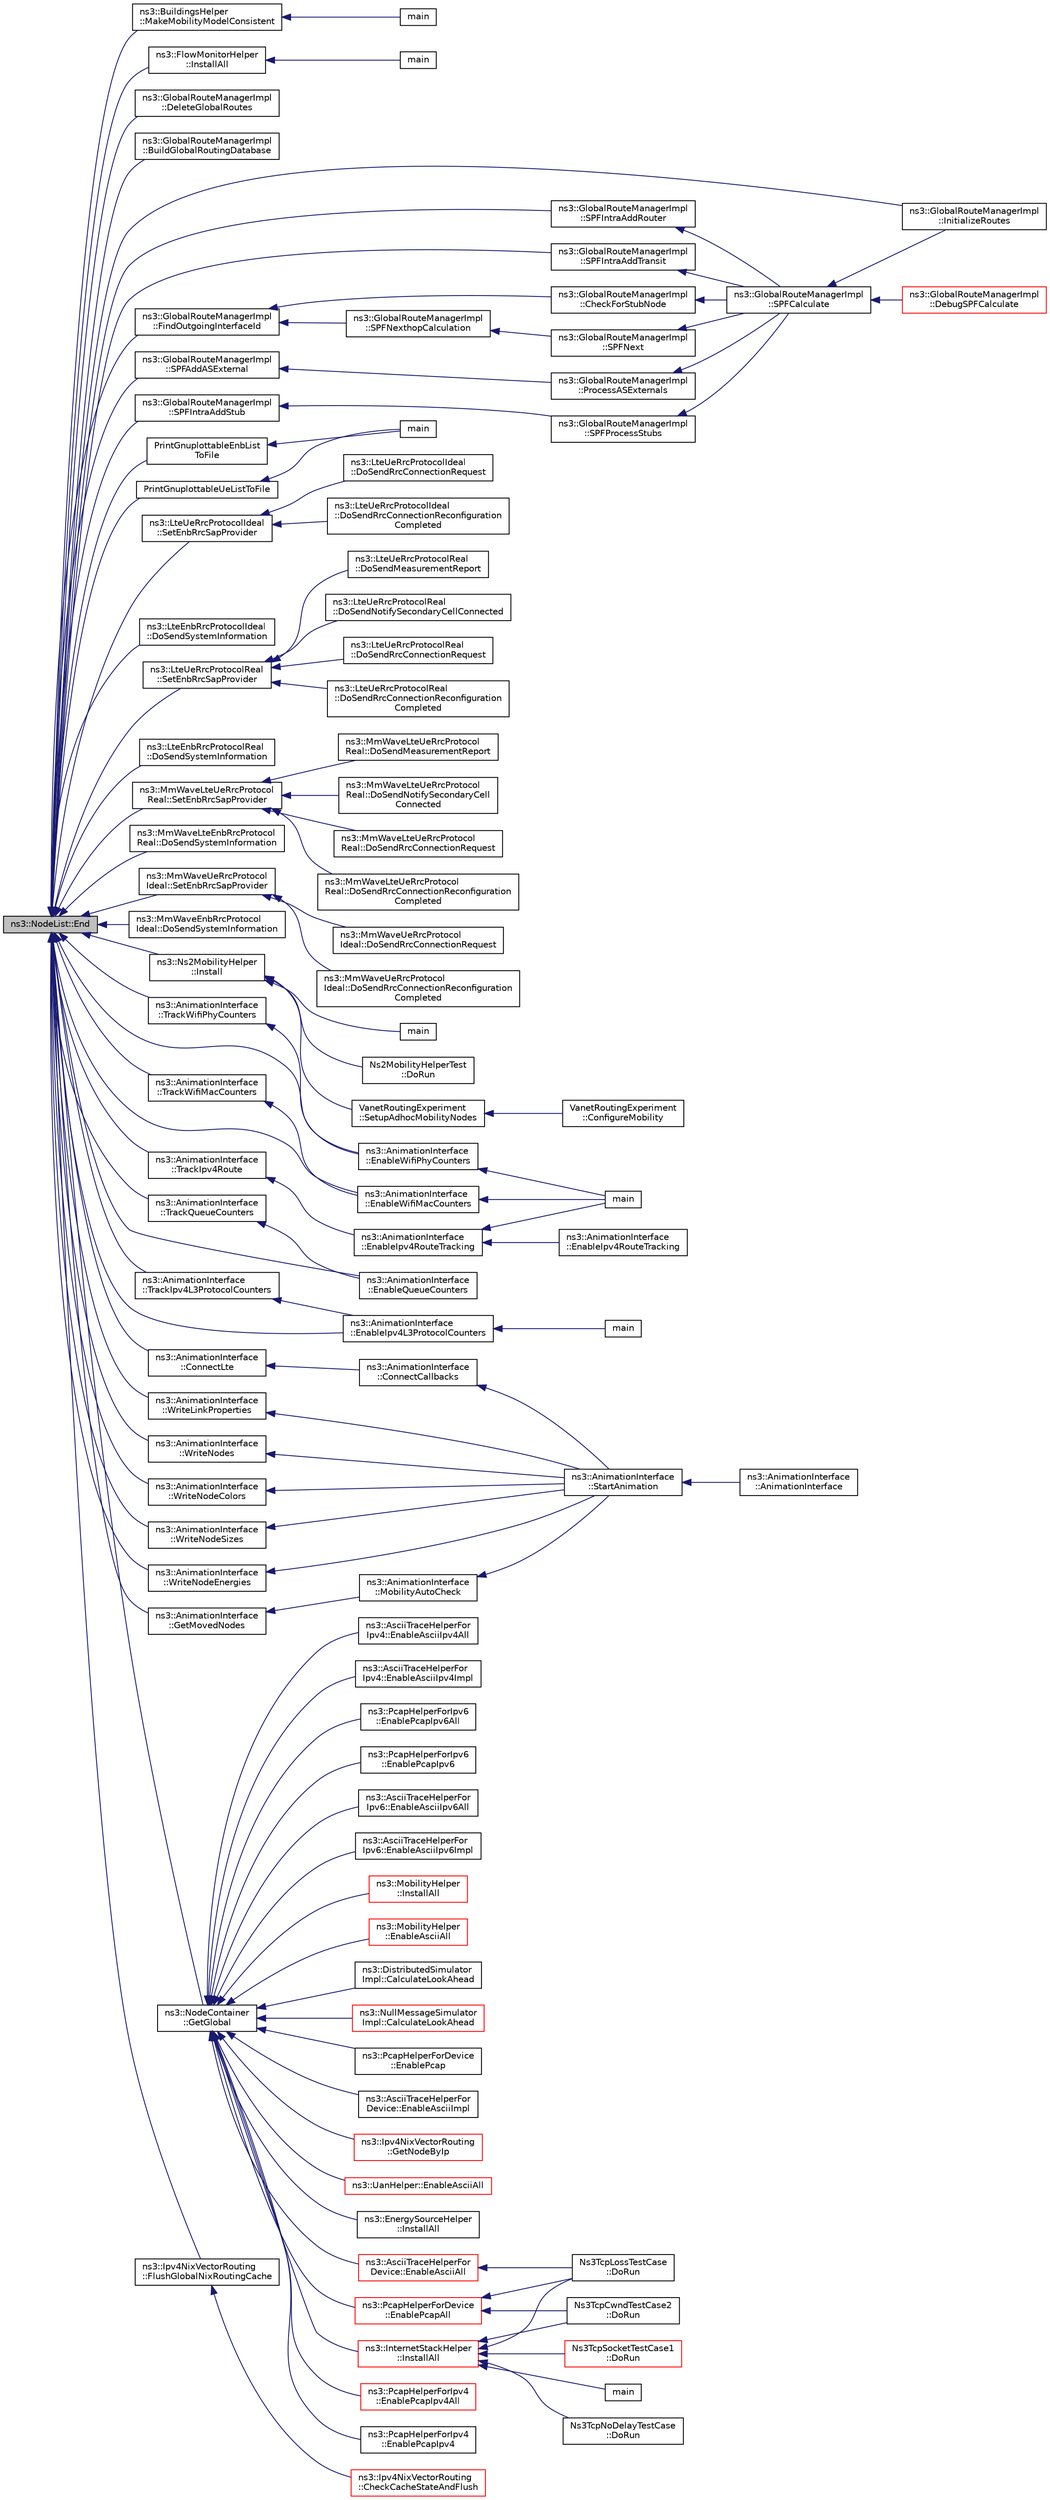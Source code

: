 digraph "ns3::NodeList::End"
{
  edge [fontname="Helvetica",fontsize="10",labelfontname="Helvetica",labelfontsize="10"];
  node [fontname="Helvetica",fontsize="10",shape=record];
  rankdir="LR";
  Node1 [label="ns3::NodeList::End",height=0.2,width=0.4,color="black", fillcolor="grey75", style="filled", fontcolor="black"];
  Node1 -> Node2 [dir="back",color="midnightblue",fontsize="10",style="solid"];
  Node2 [label="ns3::BuildingsHelper\l::MakeMobilityModelConsistent",height=0.2,width=0.4,color="black", fillcolor="white", style="filled",URL="$d6/d04/classns3_1_1BuildingsHelper.html#a1ba0e6a41145c830b79105bef420b883"];
  Node2 -> Node3 [dir="back",color="midnightblue",fontsize="10",style="solid"];
  Node3 [label="main",height=0.2,width=0.4,color="black", fillcolor="white", style="filled",URL="$d4/da7/lena-profiling_8cc.html#a0ddf1224851353fc92bfbff6f499fa97"];
  Node1 -> Node4 [dir="back",color="midnightblue",fontsize="10",style="solid"];
  Node4 [label="ns3::FlowMonitorHelper\l::InstallAll",height=0.2,width=0.4,color="black", fillcolor="white", style="filled",URL="$d5/d2d/classns3_1_1FlowMonitorHelper.html#a722b383a10c5a959576f3bfee8d4374f",tooltip="Enable flow monitoring on all nodes. "];
  Node4 -> Node5 [dir="back",color="midnightblue",fontsize="10",style="solid"];
  Node5 [label="main",height=0.2,width=0.4,color="black", fillcolor="white", style="filled",URL="$d3/d7b/adaptive-red-tests_8cc.html#a0ddf1224851353fc92bfbff6f499fa97"];
  Node1 -> Node6 [dir="back",color="midnightblue",fontsize="10",style="solid"];
  Node6 [label="ns3::GlobalRouteManagerImpl\l::DeleteGlobalRoutes",height=0.2,width=0.4,color="black", fillcolor="white", style="filled",URL="$d5/dab/classns3_1_1GlobalRouteManagerImpl.html#a74aa2a4b5dc2015b6424cb307fcc2d1a",tooltip="Delete all static routes on all nodes that have a GlobalRouterInterface. "];
  Node1 -> Node7 [dir="back",color="midnightblue",fontsize="10",style="solid"];
  Node7 [label="ns3::GlobalRouteManagerImpl\l::BuildGlobalRoutingDatabase",height=0.2,width=0.4,color="black", fillcolor="white", style="filled",URL="$d5/dab/classns3_1_1GlobalRouteManagerImpl.html#a4354ed5c5b4b26f9593991e9254a1370",tooltip="Build the routing database by gathering Link State Advertisements from each node exporting a GlobalRo..."];
  Node1 -> Node8 [dir="back",color="midnightblue",fontsize="10",style="solid"];
  Node8 [label="ns3::GlobalRouteManagerImpl\l::InitializeRoutes",height=0.2,width=0.4,color="black", fillcolor="white", style="filled",URL="$d5/dab/classns3_1_1GlobalRouteManagerImpl.html#a25f57b2c41927c1a3f0bbba596accb6b",tooltip="Compute routes using a Dijkstra SPF computation and populate per-node forwarding tables. "];
  Node1 -> Node9 [dir="back",color="midnightblue",fontsize="10",style="solid"];
  Node9 [label="ns3::GlobalRouteManagerImpl\l::SPFAddASExternal",height=0.2,width=0.4,color="black", fillcolor="white", style="filled",URL="$d5/dab/classns3_1_1GlobalRouteManagerImpl.html#a0ccd93a5b90948571d2b762d4219c65d",tooltip="Add an external route to the routing tables. "];
  Node9 -> Node10 [dir="back",color="midnightblue",fontsize="10",style="solid"];
  Node10 [label="ns3::GlobalRouteManagerImpl\l::ProcessASExternals",height=0.2,width=0.4,color="black", fillcolor="white", style="filled",URL="$d5/dab/classns3_1_1GlobalRouteManagerImpl.html#a1b3aa701b33156b04d351f33e3ebdcb4",tooltip="Process Autonomous Systems (AS) External LSA. "];
  Node10 -> Node11 [dir="back",color="midnightblue",fontsize="10",style="solid"];
  Node11 [label="ns3::GlobalRouteManagerImpl\l::SPFCalculate",height=0.2,width=0.4,color="black", fillcolor="white", style="filled",URL="$d5/dab/classns3_1_1GlobalRouteManagerImpl.html#a03cdea3013a73c90ae8d67946b237c45",tooltip="Calculate the shortest path first (SPF) tree. "];
  Node11 -> Node8 [dir="back",color="midnightblue",fontsize="10",style="solid"];
  Node11 -> Node12 [dir="back",color="midnightblue",fontsize="10",style="solid"];
  Node12 [label="ns3::GlobalRouteManagerImpl\l::DebugSPFCalculate",height=0.2,width=0.4,color="red", fillcolor="white", style="filled",URL="$d5/dab/classns3_1_1GlobalRouteManagerImpl.html#aaa692001ef22911e3483583b0de78909",tooltip="Debugging routine; call the core SPF from the unit tests. "];
  Node1 -> Node13 [dir="back",color="midnightblue",fontsize="10",style="solid"];
  Node13 [label="ns3::GlobalRouteManagerImpl\l::SPFIntraAddStub",height=0.2,width=0.4,color="black", fillcolor="white", style="filled",URL="$d5/dab/classns3_1_1GlobalRouteManagerImpl.html#ac939f5c304a02470c566b99699db402c",tooltip="Add a stub to the routing tables. "];
  Node13 -> Node14 [dir="back",color="midnightblue",fontsize="10",style="solid"];
  Node14 [label="ns3::GlobalRouteManagerImpl\l::SPFProcessStubs",height=0.2,width=0.4,color="black", fillcolor="white", style="filled",URL="$d5/dab/classns3_1_1GlobalRouteManagerImpl.html#a3d43e1ea8faefbbb7139b2ede6315cbb",tooltip="Process Stub nodes. "];
  Node14 -> Node11 [dir="back",color="midnightblue",fontsize="10",style="solid"];
  Node1 -> Node15 [dir="back",color="midnightblue",fontsize="10",style="solid"];
  Node15 [label="ns3::GlobalRouteManagerImpl\l::FindOutgoingInterfaceId",height=0.2,width=0.4,color="black", fillcolor="white", style="filled",URL="$d5/dab/classns3_1_1GlobalRouteManagerImpl.html#a55b3c7bf042d95de52cf56cc6699dc9a",tooltip="Return the interface number corresponding to a given IP address and mask. "];
  Node15 -> Node16 [dir="back",color="midnightblue",fontsize="10",style="solid"];
  Node16 [label="ns3::GlobalRouteManagerImpl\l::SPFNexthopCalculation",height=0.2,width=0.4,color="black", fillcolor="white", style="filled",URL="$d5/dab/classns3_1_1GlobalRouteManagerImpl.html#ab082a78c423009f77c9cfe9018d40021",tooltip="Calculate nexthop from root through V (parent) to vertex W (destination) with given distance from roo..."];
  Node16 -> Node17 [dir="back",color="midnightblue",fontsize="10",style="solid"];
  Node17 [label="ns3::GlobalRouteManagerImpl\l::SPFNext",height=0.2,width=0.4,color="black", fillcolor="white", style="filled",URL="$d5/dab/classns3_1_1GlobalRouteManagerImpl.html#aaa3d86729d6cfb61708d1c7083423da6",tooltip="Examine the links in v&#39;s LSA and update the list of candidates with any vertices not already on the l..."];
  Node17 -> Node11 [dir="back",color="midnightblue",fontsize="10",style="solid"];
  Node15 -> Node18 [dir="back",color="midnightblue",fontsize="10",style="solid"];
  Node18 [label="ns3::GlobalRouteManagerImpl\l::CheckForStubNode",height=0.2,width=0.4,color="black", fillcolor="white", style="filled",URL="$d5/dab/classns3_1_1GlobalRouteManagerImpl.html#a84085f1fc0b4d7c9d18bf0145df3e01c",tooltip="Test if a node is a stub, from an OSPF sense. "];
  Node18 -> Node11 [dir="back",color="midnightblue",fontsize="10",style="solid"];
  Node1 -> Node19 [dir="back",color="midnightblue",fontsize="10",style="solid"];
  Node19 [label="ns3::GlobalRouteManagerImpl\l::SPFIntraAddRouter",height=0.2,width=0.4,color="black", fillcolor="white", style="filled",URL="$d5/dab/classns3_1_1GlobalRouteManagerImpl.html#adc0725b441a01d02bc4db842771a36d5",tooltip="Add a host route to the routing tables. "];
  Node19 -> Node11 [dir="back",color="midnightblue",fontsize="10",style="solid"];
  Node1 -> Node20 [dir="back",color="midnightblue",fontsize="10",style="solid"];
  Node20 [label="ns3::GlobalRouteManagerImpl\l::SPFIntraAddTransit",height=0.2,width=0.4,color="black", fillcolor="white", style="filled",URL="$d5/dab/classns3_1_1GlobalRouteManagerImpl.html#aaafd698f94e453e3fe41f08bd62867be",tooltip="Add a transit to the routing tables. "];
  Node20 -> Node11 [dir="back",color="midnightblue",fontsize="10",style="solid"];
  Node1 -> Node21 [dir="back",color="midnightblue",fontsize="10",style="solid"];
  Node21 [label="PrintGnuplottableUeListToFile",height=0.2,width=0.4,color="black", fillcolor="white", style="filled",URL="$d9/d7b/lena-distributed-ffr_8cc.html#ad818a3dd4c090b8ecaba926e5272c409"];
  Node21 -> Node22 [dir="back",color="midnightblue",fontsize="10",style="solid"];
  Node22 [label="main",height=0.2,width=0.4,color="black", fillcolor="white", style="filled",URL="$d9/d7b/lena-distributed-ffr_8cc.html#a0ddf1224851353fc92bfbff6f499fa97"];
  Node1 -> Node23 [dir="back",color="midnightblue",fontsize="10",style="solid"];
  Node23 [label="PrintGnuplottableEnbList\lToFile",height=0.2,width=0.4,color="black", fillcolor="white", style="filled",URL="$d9/d7b/lena-distributed-ffr_8cc.html#a7e3aa5272ba032faa7717e0f3ba2f73d"];
  Node23 -> Node22 [dir="back",color="midnightblue",fontsize="10",style="solid"];
  Node1 -> Node24 [dir="back",color="midnightblue",fontsize="10",style="solid"];
  Node24 [label="ns3::LteUeRrcProtocolIdeal\l::SetEnbRrcSapProvider",height=0.2,width=0.4,color="black", fillcolor="white", style="filled",URL="$de/dc6/classns3_1_1LteUeRrcProtocolIdeal.html#a86373f892a016ce3ea48859450e5bdd9"];
  Node24 -> Node25 [dir="back",color="midnightblue",fontsize="10",style="solid"];
  Node25 [label="ns3::LteUeRrcProtocolIdeal\l::DoSendRrcConnectionRequest",height=0.2,width=0.4,color="black", fillcolor="white", style="filled",URL="$de/dc6/classns3_1_1LteUeRrcProtocolIdeal.html#aba69a27c58dff7088f0b9e84da9c830c"];
  Node24 -> Node26 [dir="back",color="midnightblue",fontsize="10",style="solid"];
  Node26 [label="ns3::LteUeRrcProtocolIdeal\l::DoSendRrcConnectionReconfiguration\lCompleted",height=0.2,width=0.4,color="black", fillcolor="white", style="filled",URL="$de/dc6/classns3_1_1LteUeRrcProtocolIdeal.html#a7a67d7e0ca99d8085900dd73cbc694b6"];
  Node1 -> Node27 [dir="back",color="midnightblue",fontsize="10",style="solid"];
  Node27 [label="ns3::LteEnbRrcProtocolIdeal\l::DoSendSystemInformation",height=0.2,width=0.4,color="black", fillcolor="white", style="filled",URL="$d4/d63/classns3_1_1LteEnbRrcProtocolIdeal.html#ae0152051aabf49a2f42ba5c5a651a2a5"];
  Node1 -> Node28 [dir="back",color="midnightblue",fontsize="10",style="solid"];
  Node28 [label="ns3::LteUeRrcProtocolReal\l::SetEnbRrcSapProvider",height=0.2,width=0.4,color="black", fillcolor="white", style="filled",URL="$df/d48/classns3_1_1LteUeRrcProtocolReal.html#a332253a9f192cd34ed5e8840ce84e474"];
  Node28 -> Node29 [dir="back",color="midnightblue",fontsize="10",style="solid"];
  Node29 [label="ns3::LteUeRrcProtocolReal\l::DoSendRrcConnectionRequest",height=0.2,width=0.4,color="black", fillcolor="white", style="filled",URL="$df/d48/classns3_1_1LteUeRrcProtocolReal.html#af1f7ba46dc2b2a1e13dcde81ec7afea4"];
  Node28 -> Node30 [dir="back",color="midnightblue",fontsize="10",style="solid"];
  Node30 [label="ns3::LteUeRrcProtocolReal\l::DoSendRrcConnectionReconfiguration\lCompleted",height=0.2,width=0.4,color="black", fillcolor="white", style="filled",URL="$df/d48/classns3_1_1LteUeRrcProtocolReal.html#a3f28203afd2430174ef52e0a37708ff1"];
  Node28 -> Node31 [dir="back",color="midnightblue",fontsize="10",style="solid"];
  Node31 [label="ns3::LteUeRrcProtocolReal\l::DoSendMeasurementReport",height=0.2,width=0.4,color="black", fillcolor="white", style="filled",URL="$df/d48/classns3_1_1LteUeRrcProtocolReal.html#ac41ee20df1ad7487e5567e42af85a240"];
  Node28 -> Node32 [dir="back",color="midnightblue",fontsize="10",style="solid"];
  Node32 [label="ns3::LteUeRrcProtocolReal\l::DoSendNotifySecondaryCellConnected",height=0.2,width=0.4,color="black", fillcolor="white", style="filled",URL="$df/d48/classns3_1_1LteUeRrcProtocolReal.html#a6df09b8827c5d8e456f46b5ad8e052f0"];
  Node1 -> Node33 [dir="back",color="midnightblue",fontsize="10",style="solid"];
  Node33 [label="ns3::LteEnbRrcProtocolReal\l::DoSendSystemInformation",height=0.2,width=0.4,color="black", fillcolor="white", style="filled",URL="$d0/d88/classns3_1_1LteEnbRrcProtocolReal.html#a7e03d04b3442cee4c3debfbb3f8b6e74"];
  Node1 -> Node34 [dir="back",color="midnightblue",fontsize="10",style="solid"];
  Node34 [label="ns3::MmWaveLteUeRrcProtocol\lReal::SetEnbRrcSapProvider",height=0.2,width=0.4,color="black", fillcolor="white", style="filled",URL="$df/d69/classns3_1_1MmWaveLteUeRrcProtocolReal.html#adbb0955b254fae63826a9f90c8dc2113"];
  Node34 -> Node35 [dir="back",color="midnightblue",fontsize="10",style="solid"];
  Node35 [label="ns3::MmWaveLteUeRrcProtocol\lReal::DoSendRrcConnectionRequest",height=0.2,width=0.4,color="black", fillcolor="white", style="filled",URL="$df/d69/classns3_1_1MmWaveLteUeRrcProtocolReal.html#a02fda6186d43188464181236922ab8c8"];
  Node34 -> Node36 [dir="back",color="midnightblue",fontsize="10",style="solid"];
  Node36 [label="ns3::MmWaveLteUeRrcProtocol\lReal::DoSendRrcConnectionReconfiguration\lCompleted",height=0.2,width=0.4,color="black", fillcolor="white", style="filled",URL="$df/d69/classns3_1_1MmWaveLteUeRrcProtocolReal.html#aea3f08380821000ed2c5d6f94482bdd6"];
  Node34 -> Node37 [dir="back",color="midnightblue",fontsize="10",style="solid"];
  Node37 [label="ns3::MmWaveLteUeRrcProtocol\lReal::DoSendMeasurementReport",height=0.2,width=0.4,color="black", fillcolor="white", style="filled",URL="$df/d69/classns3_1_1MmWaveLteUeRrcProtocolReal.html#a6b106b803fabfb284ec0b20c01be0a40"];
  Node34 -> Node38 [dir="back",color="midnightblue",fontsize="10",style="solid"];
  Node38 [label="ns3::MmWaveLteUeRrcProtocol\lReal::DoSendNotifySecondaryCell\lConnected",height=0.2,width=0.4,color="black", fillcolor="white", style="filled",URL="$df/d69/classns3_1_1MmWaveLteUeRrcProtocolReal.html#a3867751da392f836f7deea034af22f2e"];
  Node1 -> Node39 [dir="back",color="midnightblue",fontsize="10",style="solid"];
  Node39 [label="ns3::MmWaveLteEnbRrcProtocol\lReal::DoSendSystemInformation",height=0.2,width=0.4,color="black", fillcolor="white", style="filled",URL="$dd/dda/classns3_1_1MmWaveLteEnbRrcProtocolReal.html#a9ab6593e094fbacc948e933c1ae5d20a"];
  Node1 -> Node40 [dir="back",color="midnightblue",fontsize="10",style="solid"];
  Node40 [label="ns3::MmWaveUeRrcProtocol\lIdeal::SetEnbRrcSapProvider",height=0.2,width=0.4,color="black", fillcolor="white", style="filled",URL="$d3/d0f/classns3_1_1MmWaveUeRrcProtocolIdeal.html#adff64b34a950c009747c19c5510700bf"];
  Node40 -> Node41 [dir="back",color="midnightblue",fontsize="10",style="solid"];
  Node41 [label="ns3::MmWaveUeRrcProtocol\lIdeal::DoSendRrcConnectionRequest",height=0.2,width=0.4,color="black", fillcolor="white", style="filled",URL="$d3/d0f/classns3_1_1MmWaveUeRrcProtocolIdeal.html#a7f1b53061ddb2454a8172475e45f8202"];
  Node40 -> Node42 [dir="back",color="midnightblue",fontsize="10",style="solid"];
  Node42 [label="ns3::MmWaveUeRrcProtocol\lIdeal::DoSendRrcConnectionReconfiguration\lCompleted",height=0.2,width=0.4,color="black", fillcolor="white", style="filled",URL="$d3/d0f/classns3_1_1MmWaveUeRrcProtocolIdeal.html#a9ff38cf3a78824451cf43223fa994f37"];
  Node1 -> Node43 [dir="back",color="midnightblue",fontsize="10",style="solid"];
  Node43 [label="ns3::MmWaveEnbRrcProtocol\lIdeal::DoSendSystemInformation",height=0.2,width=0.4,color="black", fillcolor="white", style="filled",URL="$d1/d90/classns3_1_1MmWaveEnbRrcProtocolIdeal.html#ace31b251b4e6641dad8e995e2b38e3fe"];
  Node1 -> Node44 [dir="back",color="midnightblue",fontsize="10",style="solid"];
  Node44 [label="ns3::Ns2MobilityHelper\l::Install",height=0.2,width=0.4,color="black", fillcolor="white", style="filled",URL="$d1/d5b/classns3_1_1Ns2MobilityHelper.html#ae54f17492e3efd54ff7501566fc6e9cf"];
  Node44 -> Node45 [dir="back",color="midnightblue",fontsize="10",style="solid"];
  Node45 [label="main",height=0.2,width=0.4,color="black", fillcolor="white", style="filled",URL="$da/d4c/ns2-mobility-trace_8cc.html#a0ddf1224851353fc92bfbff6f499fa97"];
  Node44 -> Node46 [dir="back",color="midnightblue",fontsize="10",style="solid"];
  Node46 [label="Ns2MobilityHelperTest\l::DoRun",height=0.2,width=0.4,color="black", fillcolor="white", style="filled",URL="$d8/da7/classNs2MobilityHelperTest.html#aa79cdb96d0a0882645114e6a088e8d60",tooltip="Go. "];
  Node44 -> Node47 [dir="back",color="midnightblue",fontsize="10",style="solid"];
  Node47 [label="VanetRoutingExperiment\l::SetupAdhocMobilityNodes",height=0.2,width=0.4,color="black", fillcolor="white", style="filled",URL="$d7/d1b/classVanetRoutingExperiment.html#acf2df13ed0e08bde0c167bf12cd63bd9",tooltip="Set up the adhoc mobility nodes. "];
  Node47 -> Node48 [dir="back",color="midnightblue",fontsize="10",style="solid"];
  Node48 [label="VanetRoutingExperiment\l::ConfigureMobility",height=0.2,width=0.4,color="black", fillcolor="white", style="filled",URL="$d7/d1b/classVanetRoutingExperiment.html#a394091f55f6b83df2a1afdff23d1f3da",tooltip="Configure mobility. "];
  Node1 -> Node49 [dir="back",color="midnightblue",fontsize="10",style="solid"];
  Node49 [label="ns3::AnimationInterface\l::EnableWifiPhyCounters",height=0.2,width=0.4,color="black", fillcolor="white", style="filled",URL="$d6/d1a/classns3_1_1AnimationInterface.html#a9e0e3d4c754d00f9f2030a35a664ee26",tooltip="Enable tracking of Wifi Phy Counters such as TxDrop, RxDrop. "];
  Node49 -> Node50 [dir="back",color="midnightblue",fontsize="10",style="solid"];
  Node50 [label="main",height=0.2,width=0.4,color="black", fillcolor="white", style="filled",URL="$d9/d2d/wireless-animation_8cc.html#a0ddf1224851353fc92bfbff6f499fa97"];
  Node1 -> Node51 [dir="back",color="midnightblue",fontsize="10",style="solid"];
  Node51 [label="ns3::AnimationInterface\l::EnableWifiMacCounters",height=0.2,width=0.4,color="black", fillcolor="white", style="filled",URL="$d6/d1a/classns3_1_1AnimationInterface.html#aa3c65722df896f7ebd0543bbe8d8be4b",tooltip="Enable tracking of Wifi Mac Counters such as Tx, TxDrop, Rx, RxDrop. "];
  Node51 -> Node50 [dir="back",color="midnightblue",fontsize="10",style="solid"];
  Node1 -> Node52 [dir="back",color="midnightblue",fontsize="10",style="solid"];
  Node52 [label="ns3::AnimationInterface\l::EnableQueueCounters",height=0.2,width=0.4,color="black", fillcolor="white", style="filled",URL="$d6/d1a/classns3_1_1AnimationInterface.html#ae521d5b7b73a3dbc990d8660a2f978a9",tooltip="Enable tracking of Queue Counters such as Enqueue, Dequeue, Queue Drops. "];
  Node1 -> Node53 [dir="back",color="midnightblue",fontsize="10",style="solid"];
  Node53 [label="ns3::AnimationInterface\l::EnableIpv4L3ProtocolCounters",height=0.2,width=0.4,color="black", fillcolor="white", style="filled",URL="$d6/d1a/classns3_1_1AnimationInterface.html#a4c348971ef3ec69828cf81ecb6dea2c4",tooltip="Enable tracking of Ipv4 L3 Protocol Counters such as Tx, Rx, Drop. "];
  Node53 -> Node54 [dir="back",color="midnightblue",fontsize="10",style="solid"];
  Node54 [label="main",height=0.2,width=0.4,color="black", fillcolor="white", style="filled",URL="$d1/d2d/dumbbell-animation_8cc.html#a0ddf1224851353fc92bfbff6f499fa97"];
  Node1 -> Node55 [dir="back",color="midnightblue",fontsize="10",style="solid"];
  Node55 [label="ns3::AnimationInterface\l::GetMovedNodes",height=0.2,width=0.4,color="black", fillcolor="white", style="filled",URL="$d6/d1a/classns3_1_1AnimationInterface.html#a8300c09c59cb4030840a9b1dc683cdc3"];
  Node55 -> Node56 [dir="back",color="midnightblue",fontsize="10",style="solid"];
  Node56 [label="ns3::AnimationInterface\l::MobilityAutoCheck",height=0.2,width=0.4,color="black", fillcolor="white", style="filled",URL="$d6/d1a/classns3_1_1AnimationInterface.html#a23e31bf019017e94d49dd139718e93f4",tooltip="Mobility auto check function. "];
  Node56 -> Node57 [dir="back",color="midnightblue",fontsize="10",style="solid"];
  Node57 [label="ns3::AnimationInterface\l::StartAnimation",height=0.2,width=0.4,color="black", fillcolor="white", style="filled",URL="$d6/d1a/classns3_1_1AnimationInterface.html#aed28bace6b97494e11179766449bb442"];
  Node57 -> Node58 [dir="back",color="midnightblue",fontsize="10",style="solid"];
  Node58 [label="ns3::AnimationInterface\l::AnimationInterface",height=0.2,width=0.4,color="black", fillcolor="white", style="filled",URL="$d6/d1a/classns3_1_1AnimationInterface.html#a88af7da6eb605ec7e9d8cb3fcc8a6466",tooltip="Constructor. "];
  Node1 -> Node59 [dir="back",color="midnightblue",fontsize="10",style="solid"];
  Node59 [label="ns3::AnimationInterface\l::ConnectLte",height=0.2,width=0.4,color="black", fillcolor="white", style="filled",URL="$d6/d1a/classns3_1_1AnimationInterface.html#a921e35bb00b2d0032dde4147bd2a200e",tooltip="Connect LTE function. "];
  Node59 -> Node60 [dir="back",color="midnightblue",fontsize="10",style="solid"];
  Node60 [label="ns3::AnimationInterface\l::ConnectCallbacks",height=0.2,width=0.4,color="black", fillcolor="white", style="filled",URL="$d6/d1a/classns3_1_1AnimationInterface.html#a3475aa338984f2024403caa04c146027",tooltip="Connect callbacks function. "];
  Node60 -> Node57 [dir="back",color="midnightblue",fontsize="10",style="solid"];
  Node1 -> Node61 [dir="back",color="midnightblue",fontsize="10",style="solid"];
  Node61 [label="ns3::AnimationInterface\l::WriteLinkProperties",height=0.2,width=0.4,color="black", fillcolor="white", style="filled",URL="$d6/d1a/classns3_1_1AnimationInterface.html#a458296bfceb6bd8b53b4c9bf38b5fdc7",tooltip="Write link properties function. "];
  Node61 -> Node57 [dir="back",color="midnightblue",fontsize="10",style="solid"];
  Node1 -> Node62 [dir="back",color="midnightblue",fontsize="10",style="solid"];
  Node62 [label="ns3::AnimationInterface\l::WriteNodes",height=0.2,width=0.4,color="black", fillcolor="white", style="filled",URL="$d6/d1a/classns3_1_1AnimationInterface.html#abf98081f1a5ff14401187b5e135aa6a9",tooltip="Write nodes function. "];
  Node62 -> Node57 [dir="back",color="midnightblue",fontsize="10",style="solid"];
  Node1 -> Node63 [dir="back",color="midnightblue",fontsize="10",style="solid"];
  Node63 [label="ns3::AnimationInterface\l::WriteNodeColors",height=0.2,width=0.4,color="black", fillcolor="white", style="filled",URL="$d6/d1a/classns3_1_1AnimationInterface.html#ac5c5f326ca346e340a0a3e9ec50d94ee",tooltip="Write node colors function. "];
  Node63 -> Node57 [dir="back",color="midnightblue",fontsize="10",style="solid"];
  Node1 -> Node64 [dir="back",color="midnightblue",fontsize="10",style="solid"];
  Node64 [label="ns3::AnimationInterface\l::WriteNodeSizes",height=0.2,width=0.4,color="black", fillcolor="white", style="filled",URL="$d6/d1a/classns3_1_1AnimationInterface.html#a085198bcb57441ab8d46790e5dccf2e3",tooltip="Write node sizes function. "];
  Node64 -> Node57 [dir="back",color="midnightblue",fontsize="10",style="solid"];
  Node1 -> Node65 [dir="back",color="midnightblue",fontsize="10",style="solid"];
  Node65 [label="ns3::AnimationInterface\l::WriteNodeEnergies",height=0.2,width=0.4,color="black", fillcolor="white", style="filled",URL="$d6/d1a/classns3_1_1AnimationInterface.html#a8a7475d05d49943291911223cc4d4276",tooltip="Write node energies function. "];
  Node65 -> Node57 [dir="back",color="midnightblue",fontsize="10",style="solid"];
  Node1 -> Node66 [dir="back",color="midnightblue",fontsize="10",style="solid"];
  Node66 [label="ns3::AnimationInterface\l::TrackQueueCounters",height=0.2,width=0.4,color="black", fillcolor="white", style="filled",URL="$d6/d1a/classns3_1_1AnimationInterface.html#a0a01b75b4ad3aa055bf877a4c0cf8262",tooltip="Track queue counters function. "];
  Node66 -> Node52 [dir="back",color="midnightblue",fontsize="10",style="solid"];
  Node1 -> Node67 [dir="back",color="midnightblue",fontsize="10",style="solid"];
  Node67 [label="ns3::AnimationInterface\l::TrackWifiMacCounters",height=0.2,width=0.4,color="black", fillcolor="white", style="filled",URL="$d6/d1a/classns3_1_1AnimationInterface.html#ad9f148d5ae0c5e95fdafe3f853f7d585",tooltip="Track wifi MAC counters function. "];
  Node67 -> Node51 [dir="back",color="midnightblue",fontsize="10",style="solid"];
  Node1 -> Node68 [dir="back",color="midnightblue",fontsize="10",style="solid"];
  Node68 [label="ns3::AnimationInterface\l::TrackWifiPhyCounters",height=0.2,width=0.4,color="black", fillcolor="white", style="filled",URL="$d6/d1a/classns3_1_1AnimationInterface.html#a5305dd33917a4c394b1c44ab5ae41bc9",tooltip="Track wifi phy counters function. "];
  Node68 -> Node49 [dir="back",color="midnightblue",fontsize="10",style="solid"];
  Node1 -> Node69 [dir="back",color="midnightblue",fontsize="10",style="solid"];
  Node69 [label="ns3::AnimationInterface\l::TrackIpv4L3ProtocolCounters",height=0.2,width=0.4,color="black", fillcolor="white", style="filled",URL="$d6/d1a/classns3_1_1AnimationInterface.html#aec7103d50811eae3919df131fa2afab2",tooltip="Track IPv4 L3 protocol counters function. "];
  Node69 -> Node53 [dir="back",color="midnightblue",fontsize="10",style="solid"];
  Node1 -> Node70 [dir="back",color="midnightblue",fontsize="10",style="solid"];
  Node70 [label="ns3::AnimationInterface\l::TrackIpv4Route",height=0.2,width=0.4,color="black", fillcolor="white", style="filled",URL="$d6/d1a/classns3_1_1AnimationInterface.html#a9af10e9e963b8bcd3eae43d63025dac0",tooltip="Track IPv4 router function. "];
  Node70 -> Node71 [dir="back",color="midnightblue",fontsize="10",style="solid"];
  Node71 [label="ns3::AnimationInterface\l::EnableIpv4RouteTracking",height=0.2,width=0.4,color="black", fillcolor="white", style="filled",URL="$d6/d1a/classns3_1_1AnimationInterface.html#a98e4bbb60184f59a5643b61aaa7a25a3",tooltip="Enable tracking of the Ipv4 routing table for all Nodes. "];
  Node71 -> Node50 [dir="back",color="midnightblue",fontsize="10",style="solid"];
  Node71 -> Node72 [dir="back",color="midnightblue",fontsize="10",style="solid"];
  Node72 [label="ns3::AnimationInterface\l::EnableIpv4RouteTracking",height=0.2,width=0.4,color="black", fillcolor="white", style="filled",URL="$d6/d1a/classns3_1_1AnimationInterface.html#a619ed6b1b95f1f9d70805376229253d1",tooltip="Enable tracking of the Ipv4 routing table for a set of Nodes. "];
  Node1 -> Node73 [dir="back",color="midnightblue",fontsize="10",style="solid"];
  Node73 [label="ns3::NodeContainer\l::GetGlobal",height=0.2,width=0.4,color="black", fillcolor="white", style="filled",URL="$df/d97/classns3_1_1NodeContainer.html#a687e8f9ceb74d0ce3b06591c9f44c9ed",tooltip="Create a NodeContainer that contains a list of all nodes created through NodeContainer::Create() and ..."];
  Node73 -> Node74 [dir="back",color="midnightblue",fontsize="10",style="solid"];
  Node74 [label="ns3::EnergySourceHelper\l::InstallAll",height=0.2,width=0.4,color="black", fillcolor="white", style="filled",URL="$d5/db5/classns3_1_1EnergySourceHelper.html#a82c18d8bec536e421f25df64cd89a4b1",tooltip="This function installs an EnergySource on all nodes in simulation. "];
  Node73 -> Node75 [dir="back",color="midnightblue",fontsize="10",style="solid"];
  Node75 [label="ns3::InternetStackHelper\l::InstallAll",height=0.2,width=0.4,color="red", fillcolor="white", style="filled",URL="$da/d33/classns3_1_1InternetStackHelper.html#a6cfa73782fd4071c4cfbd73ebf1bbb44"];
  Node75 -> Node76 [dir="back",color="midnightblue",fontsize="10",style="solid"];
  Node76 [label="main",height=0.2,width=0.4,color="black", fillcolor="white", style="filled",URL="$d0/d07/simple-distributed-empty-node_8cc.html#a0ddf1224851353fc92bfbff6f499fa97"];
  Node75 -> Node77 [dir="back",color="midnightblue",fontsize="10",style="solid"];
  Node77 [label="Ns3TcpCwndTestCase2\l::DoRun",height=0.2,width=0.4,color="black", fillcolor="white", style="filled",URL="$dc/dca/classNs3TcpCwndTestCase2.html#a861689d2e951548eacc10b7f5c24540d",tooltip="Implementation to actually run this TestCase. "];
  Node75 -> Node78 [dir="back",color="midnightblue",fontsize="10",style="solid"];
  Node78 [label="Ns3TcpLossTestCase\l::DoRun",height=0.2,width=0.4,color="black", fillcolor="white", style="filled",URL="$d7/d40/classNs3TcpLossTestCase.html#aa6494c8b5df42627efd9625374b2eeeb",tooltip="Implementation to actually run this TestCase. "];
  Node75 -> Node79 [dir="back",color="midnightblue",fontsize="10",style="solid"];
  Node79 [label="Ns3TcpNoDelayTestCase\l::DoRun",height=0.2,width=0.4,color="black", fillcolor="white", style="filled",URL="$d0/d5b/classNs3TcpNoDelayTestCase.html#abfdf89fdc70c1f4b66390d31fcc6013b",tooltip="Implementation to actually run this TestCase. "];
  Node75 -> Node80 [dir="back",color="midnightblue",fontsize="10",style="solid"];
  Node80 [label="Ns3TcpSocketTestCase1\l::DoRun",height=0.2,width=0.4,color="red", fillcolor="white", style="filled",URL="$d5/d47/classNs3TcpSocketTestCase1.html#a99214a78a94b82f5da1dd08243935415",tooltip="Implementation to actually run this TestCase. "];
  Node73 -> Node81 [dir="back",color="midnightblue",fontsize="10",style="solid"];
  Node81 [label="ns3::PcapHelperForIpv4\l::EnablePcapIpv4All",height=0.2,width=0.4,color="red", fillcolor="white", style="filled",URL="$d0/da6/classns3_1_1PcapHelperForIpv4.html#ada4775887925dc107c3587d90beba76b",tooltip="Enable pcap output on all Ipv4 and interface pairs existing in the set of all nodes created in the si..."];
  Node73 -> Node82 [dir="back",color="midnightblue",fontsize="10",style="solid"];
  Node82 [label="ns3::PcapHelperForIpv4\l::EnablePcapIpv4",height=0.2,width=0.4,color="black", fillcolor="white", style="filled",URL="$d0/da6/classns3_1_1PcapHelperForIpv4.html#ad0d6beb21ddbffac1437d5931ff4425a",tooltip="Enable pcap output on the Ipv4 and interface pair specified by a global node-id (of a previously crea..."];
  Node73 -> Node83 [dir="back",color="midnightblue",fontsize="10",style="solid"];
  Node83 [label="ns3::AsciiTraceHelperFor\lIpv4::EnableAsciiIpv4All",height=0.2,width=0.4,color="black", fillcolor="white", style="filled",URL="$da/d24/classns3_1_1AsciiTraceHelperForIpv4.html#a848f30badae7f28c5c20533f49de34bb",tooltip="Enable ascii trace output on all Ipv4 and interface pairs existing in the set of all nodes created in..."];
  Node73 -> Node84 [dir="back",color="midnightblue",fontsize="10",style="solid"];
  Node84 [label="ns3::AsciiTraceHelperFor\lIpv4::EnableAsciiIpv4Impl",height=0.2,width=0.4,color="black", fillcolor="white", style="filled",URL="$da/d24/classns3_1_1AsciiTraceHelperForIpv4.html#a1c712e1c3cccedb04d24ba0f834cbc1c",tooltip="Enable ascii trace output on the Ipv4 and interface pair specified by a global node-id (of a previous..."];
  Node73 -> Node85 [dir="back",color="midnightblue",fontsize="10",style="solid"];
  Node85 [label="ns3::PcapHelperForIpv6\l::EnablePcapIpv6All",height=0.2,width=0.4,color="black", fillcolor="white", style="filled",URL="$d6/dc6/classns3_1_1PcapHelperForIpv6.html#a69bdb66b1faf23a8b12cece74dbbfc28",tooltip="Enable pcap output on all Ipv6 and interface pairs existing in the set of all nodes created in the si..."];
  Node73 -> Node86 [dir="back",color="midnightblue",fontsize="10",style="solid"];
  Node86 [label="ns3::PcapHelperForIpv6\l::EnablePcapIpv6",height=0.2,width=0.4,color="black", fillcolor="white", style="filled",URL="$d6/dc6/classns3_1_1PcapHelperForIpv6.html#a752abfab8560e9b57539d0e01d3ec1f1",tooltip="Enable pcap output on the Ipv6 and interface pair specified by a global node-id (of a previously crea..."];
  Node73 -> Node87 [dir="back",color="midnightblue",fontsize="10",style="solid"];
  Node87 [label="ns3::AsciiTraceHelperFor\lIpv6::EnableAsciiIpv6All",height=0.2,width=0.4,color="black", fillcolor="white", style="filled",URL="$df/dc1/classns3_1_1AsciiTraceHelperForIpv6.html#a16a8b52f7e593006ccbb5f0e13fa69f0",tooltip="Enable ascii trace output on all Ipv6 and interface pairs existing in the set of all nodes created in..."];
  Node73 -> Node88 [dir="back",color="midnightblue",fontsize="10",style="solid"];
  Node88 [label="ns3::AsciiTraceHelperFor\lIpv6::EnableAsciiIpv6Impl",height=0.2,width=0.4,color="black", fillcolor="white", style="filled",URL="$df/dc1/classns3_1_1AsciiTraceHelperForIpv6.html#a8d1116c40fc966e45ec721d2ff586175",tooltip="Enable ascii trace output on the Ipv6 and interface pair specified by a global node-id (of a previous..."];
  Node73 -> Node89 [dir="back",color="midnightblue",fontsize="10",style="solid"];
  Node89 [label="ns3::MobilityHelper\l::InstallAll",height=0.2,width=0.4,color="red", fillcolor="white", style="filled",URL="$d8/def/classns3_1_1MobilityHelper.html#a83d384e4ff6dc7ba786c0a73ca2ec899"];
  Node73 -> Node90 [dir="back",color="midnightblue",fontsize="10",style="solid"];
  Node90 [label="ns3::MobilityHelper\l::EnableAsciiAll",height=0.2,width=0.4,color="red", fillcolor="white", style="filled",URL="$d8/def/classns3_1_1MobilityHelper.html#a42ea087c23c41ea9c16526caa7812b40"];
  Node73 -> Node91 [dir="back",color="midnightblue",fontsize="10",style="solid"];
  Node91 [label="ns3::DistributedSimulator\lImpl::CalculateLookAhead",height=0.2,width=0.4,color="black", fillcolor="white", style="filled",URL="$d7/df7/classns3_1_1DistributedSimulatorImpl.html#a9f0890339d4631f5eeda05ac46cc824f"];
  Node73 -> Node92 [dir="back",color="midnightblue",fontsize="10",style="solid"];
  Node92 [label="ns3::NullMessageSimulator\lImpl::CalculateLookAhead",height=0.2,width=0.4,color="red", fillcolor="white", style="filled",URL="$db/dea/classns3_1_1NullMessageSimulatorImpl.html#af0601d38e69b1e21d89c7cfdc59896c8"];
  Node73 -> Node93 [dir="back",color="midnightblue",fontsize="10",style="solid"];
  Node93 [label="ns3::PcapHelperForDevice\l::EnablePcapAll",height=0.2,width=0.4,color="red", fillcolor="white", style="filled",URL="$d5/d03/classns3_1_1PcapHelperForDevice.html#a4ab183a2512120200d4a0e5d8ececd49",tooltip="Enable pcap output on each device (which is of the appropriate type) in the set of all nodes created ..."];
  Node93 -> Node77 [dir="back",color="midnightblue",fontsize="10",style="solid"];
  Node93 -> Node78 [dir="back",color="midnightblue",fontsize="10",style="solid"];
  Node73 -> Node94 [dir="back",color="midnightblue",fontsize="10",style="solid"];
  Node94 [label="ns3::PcapHelperForDevice\l::EnablePcap",height=0.2,width=0.4,color="black", fillcolor="white", style="filled",URL="$d5/d03/classns3_1_1PcapHelperForDevice.html#a0f05dc8e6d51f6464637c02b358a5cc1",tooltip="Enable pcap output on the device specified by a global node-id (of a previously created node) and ass..."];
  Node73 -> Node95 [dir="back",color="midnightblue",fontsize="10",style="solid"];
  Node95 [label="ns3::AsciiTraceHelperFor\lDevice::EnableAsciiAll",height=0.2,width=0.4,color="red", fillcolor="white", style="filled",URL="$dd/daf/classns3_1_1AsciiTraceHelperForDevice.html#a63e57c878526c732924e14c1e52cca8b",tooltip="Enable ascii trace output on each device (which is of the appropriate type) in the set of all nodes c..."];
  Node95 -> Node78 [dir="back",color="midnightblue",fontsize="10",style="solid"];
  Node73 -> Node96 [dir="back",color="midnightblue",fontsize="10",style="solid"];
  Node96 [label="ns3::AsciiTraceHelperFor\lDevice::EnableAsciiImpl",height=0.2,width=0.4,color="black", fillcolor="white", style="filled",URL="$dd/daf/classns3_1_1AsciiTraceHelperForDevice.html#a079409672a10e1316916c2a277424dcc",tooltip="Enable ascii trace output on the device specified by a global node-id (of a previously created node) ..."];
  Node73 -> Node97 [dir="back",color="midnightblue",fontsize="10",style="solid"];
  Node97 [label="ns3::Ipv4NixVectorRouting\l::GetNodeByIp",height=0.2,width=0.4,color="red", fillcolor="white", style="filled",URL="$dd/db8/classns3_1_1Ipv4NixVectorRouting.html#a24d3474ebcb1fc7da5a133dc071cd2df"];
  Node73 -> Node98 [dir="back",color="midnightblue",fontsize="10",style="solid"];
  Node98 [label="ns3::UanHelper::EnableAsciiAll",height=0.2,width=0.4,color="red", fillcolor="white", style="filled",URL="$d3/d8d/classns3_1_1UanHelper.html#abbb973784878ac6addc48cf2a6a18da0"];
  Node1 -> Node99 [dir="back",color="midnightblue",fontsize="10",style="solid"];
  Node99 [label="ns3::Ipv4NixVectorRouting\l::FlushGlobalNixRoutingCache",height=0.2,width=0.4,color="black", fillcolor="white", style="filled",URL="$dd/db8/classns3_1_1Ipv4NixVectorRouting.html#acbd7460ba116c4b5ff830fb1d60a13ea",tooltip="Called when run-time link topology change occurs which iterates through the node list and flushes any..."];
  Node99 -> Node100 [dir="back",color="midnightblue",fontsize="10",style="solid"];
  Node100 [label="ns3::Ipv4NixVectorRouting\l::CheckCacheStateAndFlush",height=0.2,width=0.4,color="red", fillcolor="white", style="filled",URL="$dd/db8/classns3_1_1Ipv4NixVectorRouting.html#aeeafd72dfb17da8349627232c9e9984f"];
}
